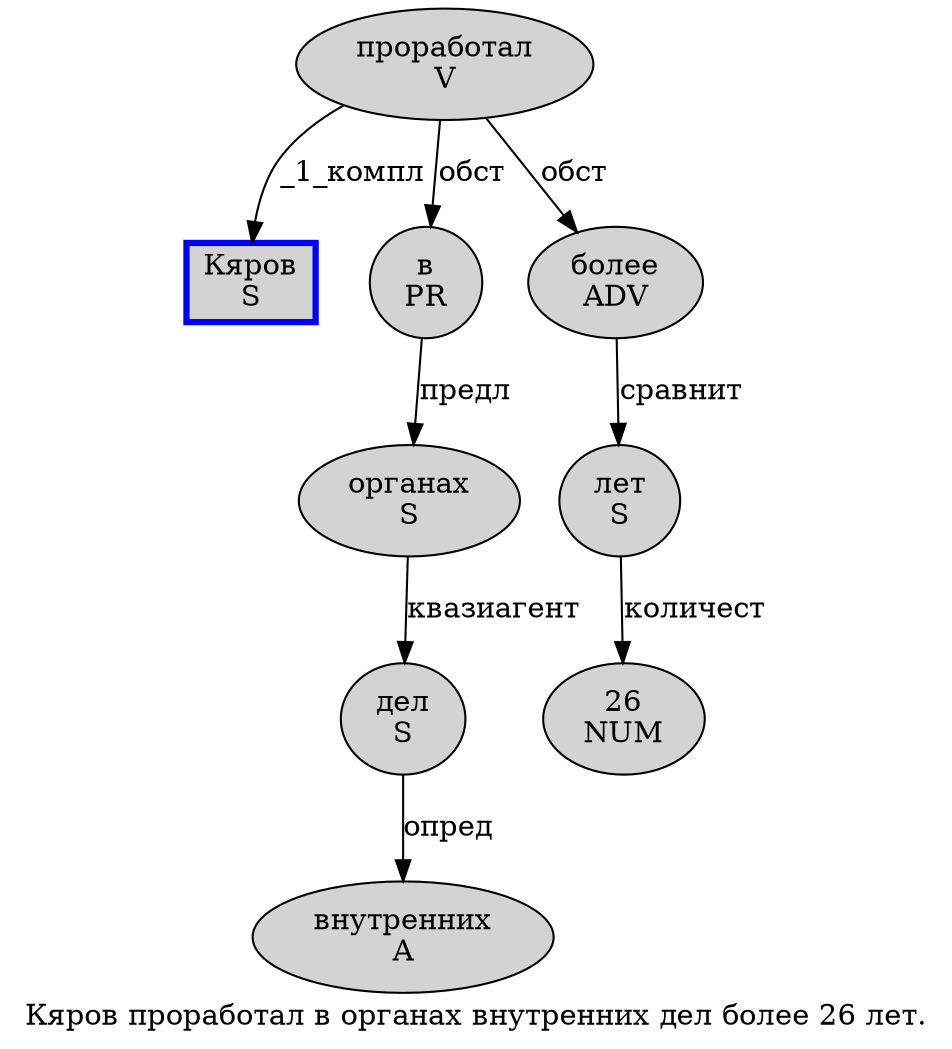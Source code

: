 digraph SENTENCE_1051 {
	graph [label="Кяров проработал в органах внутренних дел более 26 лет."]
	node [style=filled]
		0 [label="Кяров
S" color=blue fillcolor=lightgray penwidth=3 shape=box]
		1 [label="проработал
V" color="" fillcolor=lightgray penwidth=1 shape=ellipse]
		2 [label="в
PR" color="" fillcolor=lightgray penwidth=1 shape=ellipse]
		3 [label="органах
S" color="" fillcolor=lightgray penwidth=1 shape=ellipse]
		4 [label="внутренних
A" color="" fillcolor=lightgray penwidth=1 shape=ellipse]
		5 [label="дел
S" color="" fillcolor=lightgray penwidth=1 shape=ellipse]
		6 [label="более
ADV" color="" fillcolor=lightgray penwidth=1 shape=ellipse]
		7 [label="26
NUM" color="" fillcolor=lightgray penwidth=1 shape=ellipse]
		8 [label="лет
S" color="" fillcolor=lightgray penwidth=1 shape=ellipse]
			5 -> 4 [label="опред"]
			8 -> 7 [label="количест"]
			1 -> 0 [label="_1_компл"]
			1 -> 2 [label="обст"]
			1 -> 6 [label="обст"]
			2 -> 3 [label="предл"]
			6 -> 8 [label="сравнит"]
			3 -> 5 [label="квазиагент"]
}